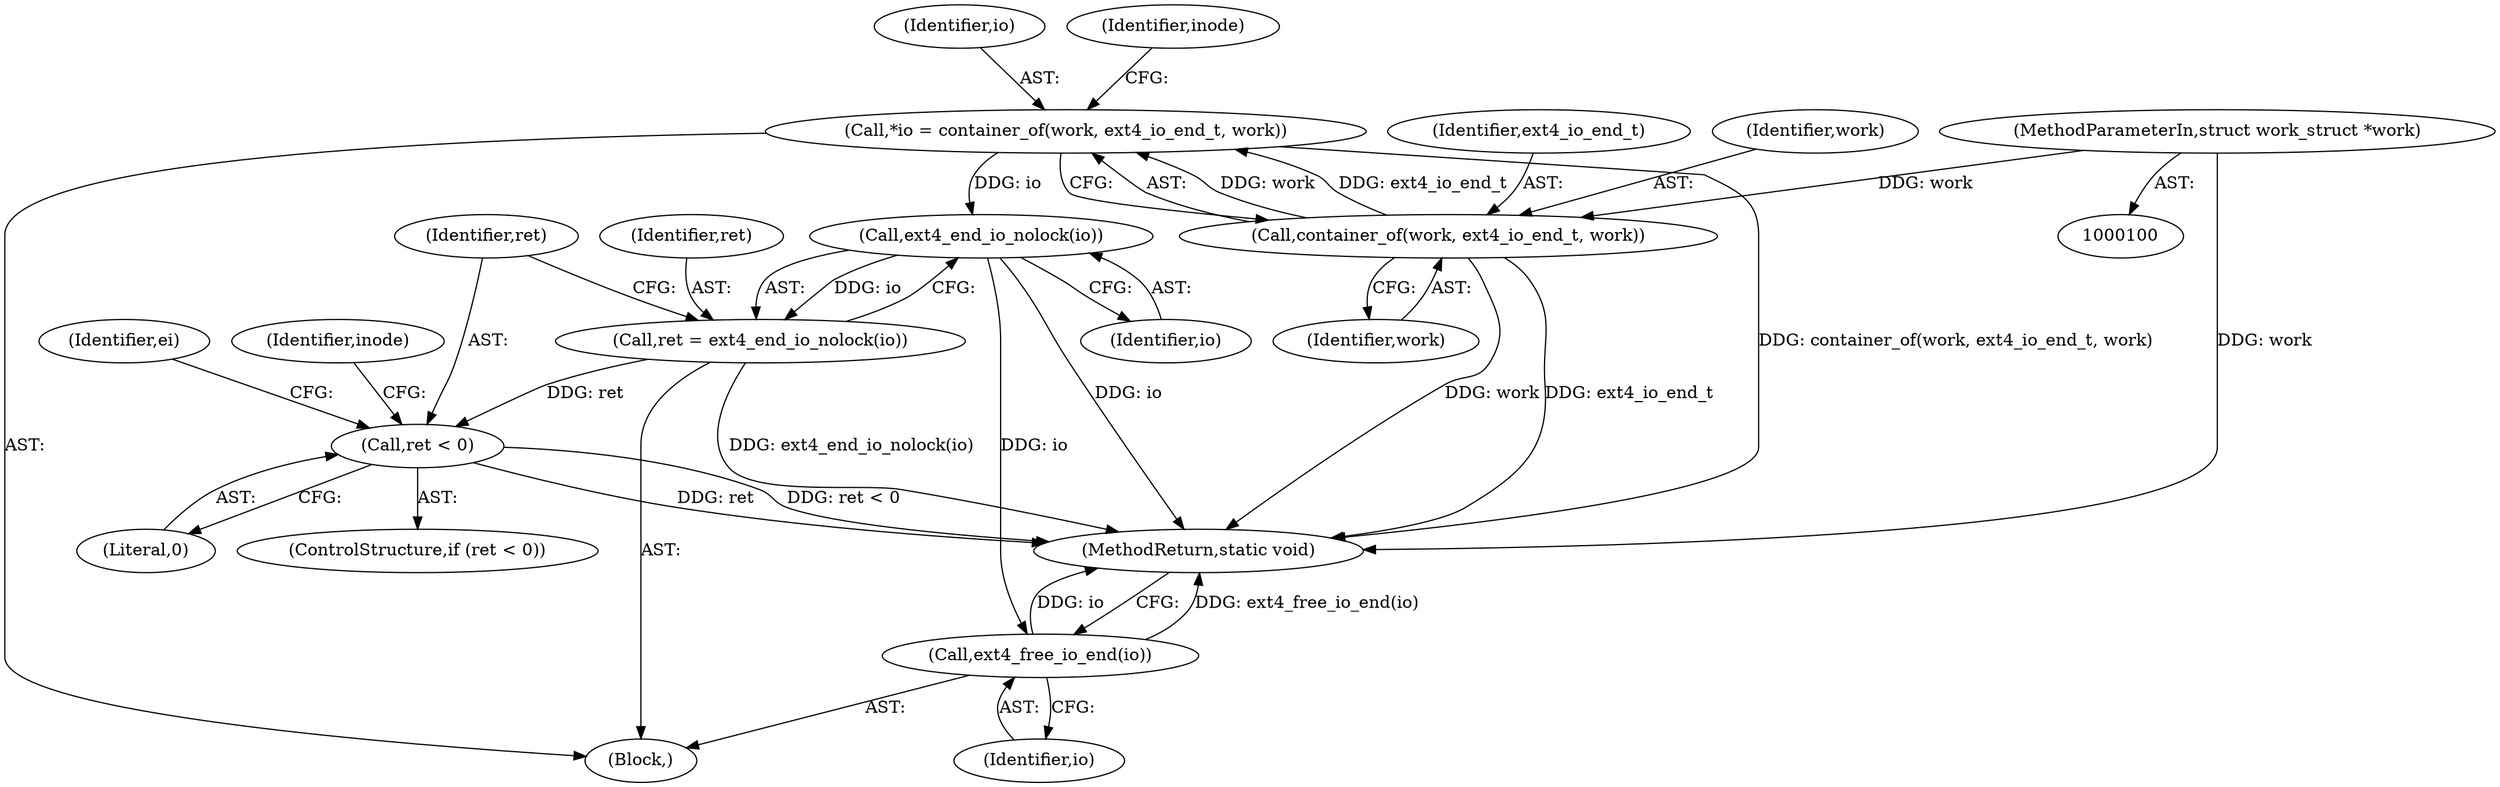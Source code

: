 digraph "0_linux_744692dc059845b2a3022119871846e74d4f6e11_5@pointer" {
"1000104" [label="(Call,*io = container_of(work, ext4_io_end_t, work))"];
"1000106" [label="(Call,container_of(work, ext4_io_end_t, work))"];
"1000101" [label="(MethodParameterIn,struct work_struct *work)"];
"1000130" [label="(Call,ext4_end_io_nolock(io))"];
"1000128" [label="(Call,ret = ext4_end_io_nolock(io))"];
"1000133" [label="(Call,ret < 0)"];
"1000172" [label="(Call,ext4_free_io_end(io))"];
"1000133" [label="(Call,ret < 0)"];
"1000173" [label="(Identifier,io)"];
"1000128" [label="(Call,ret = ext4_end_io_nolock(io))"];
"1000134" [label="(Identifier,ret)"];
"1000174" [label="(MethodReturn,static void)"];
"1000140" [label="(Identifier,inode)"];
"1000105" [label="(Identifier,io)"];
"1000129" [label="(Identifier,ret)"];
"1000108" [label="(Identifier,ext4_io_end_t)"];
"1000130" [label="(Call,ext4_end_io_nolock(io))"];
"1000107" [label="(Identifier,work)"];
"1000135" [label="(Literal,0)"];
"1000146" [label="(Identifier,ei)"];
"1000106" [label="(Call,container_of(work, ext4_io_end_t, work))"];
"1000112" [label="(Identifier,inode)"];
"1000101" [label="(MethodParameterIn,struct work_struct *work)"];
"1000102" [label="(Block,)"];
"1000109" [label="(Identifier,work)"];
"1000132" [label="(ControlStructure,if (ret < 0))"];
"1000172" [label="(Call,ext4_free_io_end(io))"];
"1000131" [label="(Identifier,io)"];
"1000104" [label="(Call,*io = container_of(work, ext4_io_end_t, work))"];
"1000104" -> "1000102"  [label="AST: "];
"1000104" -> "1000106"  [label="CFG: "];
"1000105" -> "1000104"  [label="AST: "];
"1000106" -> "1000104"  [label="AST: "];
"1000112" -> "1000104"  [label="CFG: "];
"1000104" -> "1000174"  [label="DDG: container_of(work, ext4_io_end_t, work)"];
"1000106" -> "1000104"  [label="DDG: work"];
"1000106" -> "1000104"  [label="DDG: ext4_io_end_t"];
"1000104" -> "1000130"  [label="DDG: io"];
"1000106" -> "1000109"  [label="CFG: "];
"1000107" -> "1000106"  [label="AST: "];
"1000108" -> "1000106"  [label="AST: "];
"1000109" -> "1000106"  [label="AST: "];
"1000106" -> "1000174"  [label="DDG: ext4_io_end_t"];
"1000106" -> "1000174"  [label="DDG: work"];
"1000101" -> "1000106"  [label="DDG: work"];
"1000101" -> "1000100"  [label="AST: "];
"1000101" -> "1000174"  [label="DDG: work"];
"1000130" -> "1000128"  [label="AST: "];
"1000130" -> "1000131"  [label="CFG: "];
"1000131" -> "1000130"  [label="AST: "];
"1000128" -> "1000130"  [label="CFG: "];
"1000130" -> "1000174"  [label="DDG: io"];
"1000130" -> "1000128"  [label="DDG: io"];
"1000130" -> "1000172"  [label="DDG: io"];
"1000128" -> "1000102"  [label="AST: "];
"1000129" -> "1000128"  [label="AST: "];
"1000134" -> "1000128"  [label="CFG: "];
"1000128" -> "1000174"  [label="DDG: ext4_end_io_nolock(io)"];
"1000128" -> "1000133"  [label="DDG: ret"];
"1000133" -> "1000132"  [label="AST: "];
"1000133" -> "1000135"  [label="CFG: "];
"1000134" -> "1000133"  [label="AST: "];
"1000135" -> "1000133"  [label="AST: "];
"1000140" -> "1000133"  [label="CFG: "];
"1000146" -> "1000133"  [label="CFG: "];
"1000133" -> "1000174"  [label="DDG: ret < 0"];
"1000133" -> "1000174"  [label="DDG: ret"];
"1000172" -> "1000102"  [label="AST: "];
"1000172" -> "1000173"  [label="CFG: "];
"1000173" -> "1000172"  [label="AST: "];
"1000174" -> "1000172"  [label="CFG: "];
"1000172" -> "1000174"  [label="DDG: ext4_free_io_end(io)"];
"1000172" -> "1000174"  [label="DDG: io"];
}
